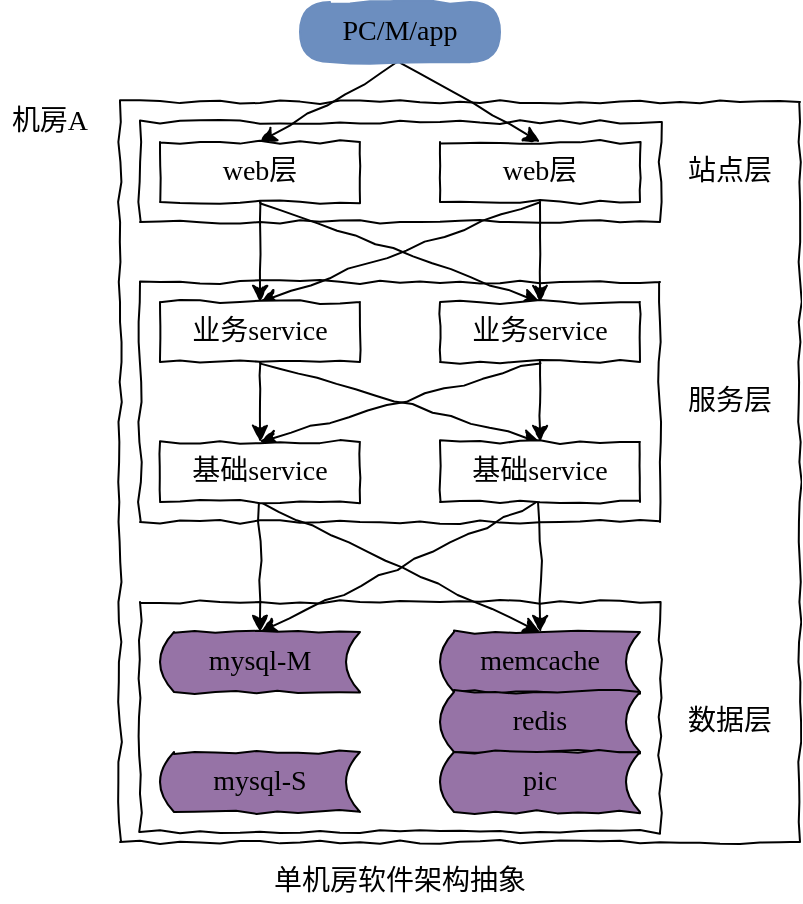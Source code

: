 <mxfile version="12.9.9" type="device" pages="3"><diagram id="WNmnWmQwg_gRi5KILVzm" name="单机房架构特点：全连接"><mxGraphModel dx="1072" dy="792" grid="1" gridSize="10" guides="1" tooltips="1" connect="1" arrows="1" fold="1" page="1" pageScale="1" pageWidth="827" pageHeight="1169" math="0" shadow="0"><root><mxCell id="0"/><mxCell id="1" parent="0"/><mxCell id="bJAWD2SxD6J7c6nrGYP--31" value="" style="rounded=0;whiteSpace=wrap;html=1;comic=1;fontFamily=Comic Sans MS;fontSize=14;" vertex="1" parent="1"><mxGeometry x="210" y="260" width="340" height="370" as="geometry"/></mxCell><mxCell id="bJAWD2SxD6J7c6nrGYP--16" value="" style="rounded=0;whiteSpace=wrap;html=1;comic=1;fontFamily=Comic Sans MS;fontSize=14;" vertex="1" parent="1"><mxGeometry x="220" y="270" width="260" height="50" as="geometry"/></mxCell><mxCell id="bJAWD2SxD6J7c6nrGYP--15" value="" style="rounded=0;whiteSpace=wrap;html=1;comic=1;fontFamily=Comic Sans MS;fontSize=14;" vertex="1" parent="1"><mxGeometry x="220" y="350" width="260" height="120" as="geometry"/></mxCell><mxCell id="bJAWD2SxD6J7c6nrGYP--14" value="" style="rounded=0;whiteSpace=wrap;html=1;comic=1;fontFamily=Comic Sans MS;fontSize=14;" vertex="1" parent="1"><mxGeometry x="220" y="510" width="260" height="115" as="geometry"/></mxCell><mxCell id="bJAWD2SxD6J7c6nrGYP--17" style="rounded=0;orthogonalLoop=1;jettySize=auto;html=1;exitX=0.5;exitY=1;exitDx=0;exitDy=0;entryX=0.5;entryY=0;entryDx=0;entryDy=0;fontFamily=Comic Sans MS;fontSize=14;comic=1;" edge="1" parent="1" source="bJAWD2SxD6J7c6nrGYP--1" target="bJAWD2SxD6J7c6nrGYP--2"><mxGeometry relative="1" as="geometry"/></mxCell><mxCell id="bJAWD2SxD6J7c6nrGYP--18" style="edgeStyle=none;rounded=0;comic=1;orthogonalLoop=1;jettySize=auto;html=1;exitX=0.5;exitY=1;exitDx=0;exitDy=0;entryX=0.5;entryY=0;entryDx=0;entryDy=0;fontFamily=Comic Sans MS;fontSize=14;" edge="1" parent="1" source="bJAWD2SxD6J7c6nrGYP--1" target="bJAWD2SxD6J7c6nrGYP--3"><mxGeometry relative="1" as="geometry"/></mxCell><mxCell id="bJAWD2SxD6J7c6nrGYP--1" value="PC/M/app" style="rounded=1;whiteSpace=wrap;html=1;arcSize=50;fontSize=14;fontFamily=Comic Sans MS;comic=1;fillColor=#6C8EBF;strokeColor=#6c8ebf;" vertex="1" parent="1"><mxGeometry x="300" y="210" width="100" height="30" as="geometry"/></mxCell><mxCell id="bJAWD2SxD6J7c6nrGYP--19" style="edgeStyle=none;rounded=0;comic=1;orthogonalLoop=1;jettySize=auto;html=1;exitX=0.5;exitY=1;exitDx=0;exitDy=0;entryX=0.5;entryY=0;entryDx=0;entryDy=0;fontFamily=Comic Sans MS;fontSize=14;" edge="1" parent="1" source="bJAWD2SxD6J7c6nrGYP--2" target="bJAWD2SxD6J7c6nrGYP--4"><mxGeometry relative="1" as="geometry"/></mxCell><mxCell id="bJAWD2SxD6J7c6nrGYP--22" style="edgeStyle=none;rounded=0;comic=1;orthogonalLoop=1;jettySize=auto;html=1;exitX=0.5;exitY=1;exitDx=0;exitDy=0;entryX=0.5;entryY=0;entryDx=0;entryDy=0;fontFamily=Comic Sans MS;fontSize=14;" edge="1" parent="1" source="bJAWD2SxD6J7c6nrGYP--2" target="bJAWD2SxD6J7c6nrGYP--5"><mxGeometry relative="1" as="geometry"/></mxCell><mxCell id="bJAWD2SxD6J7c6nrGYP--2" value="web层" style="rounded=0;whiteSpace=wrap;html=1;comic=1;fontFamily=Comic Sans MS;fontSize=14;" vertex="1" parent="1"><mxGeometry x="230" y="280" width="100" height="30" as="geometry"/></mxCell><mxCell id="bJAWD2SxD6J7c6nrGYP--20" style="edgeStyle=none;rounded=0;comic=1;orthogonalLoop=1;jettySize=auto;html=1;exitX=0.5;exitY=1;exitDx=0;exitDy=0;entryX=0.5;entryY=0;entryDx=0;entryDy=0;fontFamily=Comic Sans MS;fontSize=14;" edge="1" parent="1" source="bJAWD2SxD6J7c6nrGYP--3" target="bJAWD2SxD6J7c6nrGYP--5"><mxGeometry relative="1" as="geometry"/></mxCell><mxCell id="bJAWD2SxD6J7c6nrGYP--21" style="edgeStyle=none;rounded=0;comic=1;orthogonalLoop=1;jettySize=auto;html=1;exitX=0.5;exitY=1;exitDx=0;exitDy=0;entryX=0.5;entryY=0;entryDx=0;entryDy=0;fontFamily=Comic Sans MS;fontSize=14;" edge="1" parent="1" source="bJAWD2SxD6J7c6nrGYP--3" target="bJAWD2SxD6J7c6nrGYP--4"><mxGeometry relative="1" as="geometry"/></mxCell><mxCell id="bJAWD2SxD6J7c6nrGYP--3" value="web层" style="rounded=0;whiteSpace=wrap;html=1;comic=1;fontFamily=Comic Sans MS;fontSize=14;" vertex="1" parent="1"><mxGeometry x="370" y="280" width="100" height="30" as="geometry"/></mxCell><mxCell id="bJAWD2SxD6J7c6nrGYP--23" style="edgeStyle=none;rounded=0;comic=1;orthogonalLoop=1;jettySize=auto;html=1;exitX=0.5;exitY=1;exitDx=0;exitDy=0;entryX=0.5;entryY=0;entryDx=0;entryDy=0;fontFamily=Comic Sans MS;fontSize=14;" edge="1" parent="1" source="bJAWD2SxD6J7c6nrGYP--4" target="bJAWD2SxD6J7c6nrGYP--7"><mxGeometry relative="1" as="geometry"/></mxCell><mxCell id="bJAWD2SxD6J7c6nrGYP--26" style="edgeStyle=none;rounded=0;comic=1;orthogonalLoop=1;jettySize=auto;html=1;exitX=0.5;exitY=1;exitDx=0;exitDy=0;entryX=0.5;entryY=0;entryDx=0;entryDy=0;fontFamily=Comic Sans MS;fontSize=14;" edge="1" parent="1" source="bJAWD2SxD6J7c6nrGYP--4" target="bJAWD2SxD6J7c6nrGYP--8"><mxGeometry relative="1" as="geometry"/></mxCell><mxCell id="bJAWD2SxD6J7c6nrGYP--4" value="业务service" style="rounded=0;whiteSpace=wrap;html=1;comic=1;fontFamily=Comic Sans MS;fontSize=14;" vertex="1" parent="1"><mxGeometry x="230" y="360" width="100" height="30" as="geometry"/></mxCell><mxCell id="bJAWD2SxD6J7c6nrGYP--24" style="edgeStyle=none;rounded=0;comic=1;orthogonalLoop=1;jettySize=auto;html=1;exitX=0.5;exitY=1;exitDx=0;exitDy=0;entryX=0.5;entryY=0;entryDx=0;entryDy=0;fontFamily=Comic Sans MS;fontSize=14;" edge="1" parent="1" source="bJAWD2SxD6J7c6nrGYP--5" target="bJAWD2SxD6J7c6nrGYP--8"><mxGeometry relative="1" as="geometry"/></mxCell><mxCell id="bJAWD2SxD6J7c6nrGYP--25" style="edgeStyle=none;rounded=0;comic=1;orthogonalLoop=1;jettySize=auto;html=1;exitX=0.5;exitY=1;exitDx=0;exitDy=0;entryX=0.5;entryY=0;entryDx=0;entryDy=0;fontFamily=Comic Sans MS;fontSize=14;" edge="1" parent="1" source="bJAWD2SxD6J7c6nrGYP--5" target="bJAWD2SxD6J7c6nrGYP--7"><mxGeometry relative="1" as="geometry"/></mxCell><mxCell id="bJAWD2SxD6J7c6nrGYP--5" value="业务service" style="rounded=0;whiteSpace=wrap;html=1;comic=1;fontFamily=Comic Sans MS;fontSize=14;" vertex="1" parent="1"><mxGeometry x="370" y="360" width="100" height="30" as="geometry"/></mxCell><mxCell id="bJAWD2SxD6J7c6nrGYP--27" style="edgeStyle=none;rounded=0;comic=1;orthogonalLoop=1;jettySize=auto;html=1;exitX=0.5;exitY=1;exitDx=0;exitDy=0;entryX=0.5;entryY=0;entryDx=0;entryDy=0;fontFamily=Comic Sans MS;fontSize=14;" edge="1" parent="1" source="bJAWD2SxD6J7c6nrGYP--7" target="bJAWD2SxD6J7c6nrGYP--9"><mxGeometry relative="1" as="geometry"/></mxCell><mxCell id="bJAWD2SxD6J7c6nrGYP--29" style="edgeStyle=none;rounded=0;comic=1;orthogonalLoop=1;jettySize=auto;html=1;exitX=0.5;exitY=1;exitDx=0;exitDy=0;entryX=0.5;entryY=0;entryDx=0;entryDy=0;fontFamily=Comic Sans MS;fontSize=14;" edge="1" parent="1" source="bJAWD2SxD6J7c6nrGYP--7" target="bJAWD2SxD6J7c6nrGYP--11"><mxGeometry relative="1" as="geometry"/></mxCell><mxCell id="bJAWD2SxD6J7c6nrGYP--7" value="基础service" style="rounded=0;whiteSpace=wrap;html=1;comic=1;fontFamily=Comic Sans MS;fontSize=14;" vertex="1" parent="1"><mxGeometry x="230" y="430" width="100" height="30" as="geometry"/></mxCell><mxCell id="bJAWD2SxD6J7c6nrGYP--28" style="edgeStyle=none;rounded=0;comic=1;orthogonalLoop=1;jettySize=auto;html=1;exitX=0.5;exitY=1;exitDx=0;exitDy=0;entryX=0.5;entryY=0;entryDx=0;entryDy=0;fontFamily=Comic Sans MS;fontSize=14;" edge="1" parent="1" source="bJAWD2SxD6J7c6nrGYP--8" target="bJAWD2SxD6J7c6nrGYP--11"><mxGeometry relative="1" as="geometry"/></mxCell><mxCell id="bJAWD2SxD6J7c6nrGYP--30" style="edgeStyle=none;rounded=0;comic=1;orthogonalLoop=1;jettySize=auto;html=1;exitX=0.5;exitY=1;exitDx=0;exitDy=0;entryX=0.5;entryY=0;entryDx=0;entryDy=0;fontFamily=Comic Sans MS;fontSize=14;" edge="1" parent="1" source="bJAWD2SxD6J7c6nrGYP--8" target="bJAWD2SxD6J7c6nrGYP--9"><mxGeometry relative="1" as="geometry"/></mxCell><mxCell id="bJAWD2SxD6J7c6nrGYP--8" value="基础service" style="rounded=0;whiteSpace=wrap;html=1;comic=1;fontFamily=Comic Sans MS;fontSize=14;" vertex="1" parent="1"><mxGeometry x="370" y="430" width="100" height="30" as="geometry"/></mxCell><mxCell id="bJAWD2SxD6J7c6nrGYP--9" value="mysql-M" style="shape=dataStorage;whiteSpace=wrap;html=1;comic=1;fontFamily=Comic Sans MS;fontSize=14;size=0.07;fillColor=#9673A6;strokeColor=#000000;" vertex="1" parent="1"><mxGeometry x="230" y="525" width="100" height="30" as="geometry"/></mxCell><mxCell id="bJAWD2SxD6J7c6nrGYP--10" value="mysql-S" style="shape=dataStorage;whiteSpace=wrap;html=1;comic=1;fontFamily=Comic Sans MS;fontSize=14;size=0.07;fillColor=#9673A6;strokeColor=#000000;" vertex="1" parent="1"><mxGeometry x="230" y="585" width="100" height="30" as="geometry"/></mxCell><mxCell id="bJAWD2SxD6J7c6nrGYP--11" value="memcache" style="shape=dataStorage;whiteSpace=wrap;html=1;comic=1;fontFamily=Comic Sans MS;fontSize=14;size=0.07;fillColor=#9673A6;strokeColor=#000000;" vertex="1" parent="1"><mxGeometry x="370" y="525" width="100" height="30" as="geometry"/></mxCell><mxCell id="bJAWD2SxD6J7c6nrGYP--12" value="redis" style="shape=dataStorage;whiteSpace=wrap;html=1;comic=1;fontFamily=Comic Sans MS;fontSize=14;size=0.07;fillColor=#9673A6;strokeColor=#000000;" vertex="1" parent="1"><mxGeometry x="370" y="555" width="100" height="30" as="geometry"/></mxCell><mxCell id="bJAWD2SxD6J7c6nrGYP--13" value="pic" style="shape=dataStorage;whiteSpace=wrap;html=1;comic=1;fontFamily=Comic Sans MS;fontSize=14;size=0.07;fillColor=#9673A6;strokeColor=#000000;" vertex="1" parent="1"><mxGeometry x="370" y="585" width="100" height="30" as="geometry"/></mxCell><mxCell id="bJAWD2SxD6J7c6nrGYP--32" value="站点层" style="text;html=1;strokeColor=none;fillColor=none;align=center;verticalAlign=middle;whiteSpace=wrap;rounded=0;comic=1;fontFamily=Comic Sans MS;fontSize=14;" vertex="1" parent="1"><mxGeometry x="490" y="285" width="50" height="20" as="geometry"/></mxCell><mxCell id="bJAWD2SxD6J7c6nrGYP--33" value="服务层" style="text;html=1;strokeColor=none;fillColor=none;align=center;verticalAlign=middle;whiteSpace=wrap;rounded=0;comic=1;fontFamily=Comic Sans MS;fontSize=14;" vertex="1" parent="1"><mxGeometry x="490" y="400" width="50" height="20" as="geometry"/></mxCell><mxCell id="bJAWD2SxD6J7c6nrGYP--34" value="数据层" style="text;html=1;strokeColor=none;fillColor=none;align=center;verticalAlign=middle;whiteSpace=wrap;rounded=0;comic=1;fontFamily=Comic Sans MS;fontSize=14;" vertex="1" parent="1"><mxGeometry x="490" y="560" width="50" height="20" as="geometry"/></mxCell><mxCell id="bJAWD2SxD6J7c6nrGYP--35" value="单机房软件架构抽象" style="text;html=1;strokeColor=none;fillColor=none;align=center;verticalAlign=middle;whiteSpace=wrap;rounded=0;comic=1;fontFamily=Comic Sans MS;fontSize=14;" vertex="1" parent="1"><mxGeometry x="285" y="640" width="130" height="20" as="geometry"/></mxCell><mxCell id="bJAWD2SxD6J7c6nrGYP--36" value="机房A" style="text;html=1;strokeColor=none;fillColor=none;align=center;verticalAlign=middle;whiteSpace=wrap;rounded=0;comic=1;fontFamily=Comic Sans MS;fontSize=14;" vertex="1" parent="1"><mxGeometry x="150" y="260" width="50" height="20" as="geometry"/></mxCell></root></mxGraphModel></diagram><diagram id="cLDBKT7EMJqUC4UkBJwW" name="多机房多活架构特点：同连接"><mxGraphModel dx="1072" dy="792" grid="1" gridSize="10" guides="1" tooltips="1" connect="1" arrows="1" fold="1" page="1" pageScale="1" pageWidth="827" pageHeight="1169" math="0" shadow="0"><root><mxCell id="_r-rBc-IKsPYZLdV-ZYc-0"/><mxCell id="_r-rBc-IKsPYZLdV-ZYc-1" parent="_r-rBc-IKsPYZLdV-ZYc-0"/><mxCell id="IiMhjdhXLBh3dKPPONr9-0" value="" style="rounded=0;whiteSpace=wrap;html=1;comic=1;fontFamily=Comic Sans MS;fontSize=14;" vertex="1" parent="_r-rBc-IKsPYZLdV-ZYc-1"><mxGeometry x="50" y="240" width="340" height="350" as="geometry"/></mxCell><mxCell id="IiMhjdhXLBh3dKPPONr9-1" value="" style="rounded=0;whiteSpace=wrap;html=1;comic=1;fontFamily=Comic Sans MS;fontSize=14;" vertex="1" parent="_r-rBc-IKsPYZLdV-ZYc-1"><mxGeometry x="60" y="250" width="260" height="50" as="geometry"/></mxCell><mxCell id="IiMhjdhXLBh3dKPPONr9-2" value="" style="rounded=0;whiteSpace=wrap;html=1;comic=1;fontFamily=Comic Sans MS;fontSize=14;" vertex="1" parent="_r-rBc-IKsPYZLdV-ZYc-1"><mxGeometry x="60" y="330" width="260" height="120" as="geometry"/></mxCell><mxCell id="IiMhjdhXLBh3dKPPONr9-3" value="" style="rounded=0;whiteSpace=wrap;html=1;comic=1;fontFamily=Comic Sans MS;fontSize=14;" vertex="1" parent="_r-rBc-IKsPYZLdV-ZYc-1"><mxGeometry x="60" y="490" width="260" height="90" as="geometry"/></mxCell><mxCell id="IiMhjdhXLBh3dKPPONr9-4" style="rounded=0;orthogonalLoop=1;jettySize=auto;html=1;exitX=0.5;exitY=1;exitDx=0;exitDy=0;fontFamily=Comic Sans MS;fontSize=14;comic=1;entryX=0.5;entryY=0;entryDx=0;entryDy=0;" edge="1" parent="_r-rBc-IKsPYZLdV-ZYc-1" target="IiMhjdhXLBh3dKPPONr9-1"><mxGeometry relative="1" as="geometry"><mxPoint x="437" y="210" as="sourcePoint"/><mxPoint x="220" y="140" as="targetPoint"/></mxGeometry></mxCell><mxCell id="IiMhjdhXLBh3dKPPONr9-6" value="PC/M/app" style="rounded=1;whiteSpace=wrap;html=1;arcSize=50;fontSize=14;fontFamily=Comic Sans MS;comic=1;fillColor=#6C8EBF;strokeColor=#6c8ebf;" vertex="1" parent="_r-rBc-IKsPYZLdV-ZYc-1"><mxGeometry x="390" y="180" width="100" height="30" as="geometry"/></mxCell><mxCell id="IiMhjdhXLBh3dKPPONr9-7" style="edgeStyle=none;rounded=0;comic=1;orthogonalLoop=1;jettySize=auto;html=1;exitX=0.5;exitY=1;exitDx=0;exitDy=0;entryX=0.5;entryY=0;entryDx=0;entryDy=0;fontFamily=Comic Sans MS;fontSize=14;" edge="1" parent="_r-rBc-IKsPYZLdV-ZYc-1" source="IiMhjdhXLBh3dKPPONr9-9" target="IiMhjdhXLBh3dKPPONr9-15"><mxGeometry relative="1" as="geometry"/></mxCell><mxCell id="IiMhjdhXLBh3dKPPONr9-8" style="edgeStyle=none;rounded=0;comic=1;orthogonalLoop=1;jettySize=auto;html=1;exitX=0.5;exitY=1;exitDx=0;exitDy=0;entryX=0.5;entryY=0;entryDx=0;entryDy=0;fontFamily=Comic Sans MS;fontSize=14;" edge="1" parent="_r-rBc-IKsPYZLdV-ZYc-1" source="IiMhjdhXLBh3dKPPONr9-9" target="IiMhjdhXLBh3dKPPONr9-18"><mxGeometry relative="1" as="geometry"/></mxCell><mxCell id="IiMhjdhXLBh3dKPPONr9-9" value="web层" style="rounded=0;whiteSpace=wrap;html=1;comic=1;fontFamily=Comic Sans MS;fontSize=14;" vertex="1" parent="_r-rBc-IKsPYZLdV-ZYc-1"><mxGeometry x="70" y="260" width="100" height="30" as="geometry"/></mxCell><mxCell id="IiMhjdhXLBh3dKPPONr9-10" style="edgeStyle=none;rounded=0;comic=1;orthogonalLoop=1;jettySize=auto;html=1;exitX=0.5;exitY=1;exitDx=0;exitDy=0;entryX=0.5;entryY=0;entryDx=0;entryDy=0;fontFamily=Comic Sans MS;fontSize=14;" edge="1" parent="_r-rBc-IKsPYZLdV-ZYc-1" source="IiMhjdhXLBh3dKPPONr9-12" target="IiMhjdhXLBh3dKPPONr9-18"><mxGeometry relative="1" as="geometry"/></mxCell><mxCell id="IiMhjdhXLBh3dKPPONr9-11" style="edgeStyle=none;rounded=0;comic=1;orthogonalLoop=1;jettySize=auto;html=1;exitX=0.5;exitY=1;exitDx=0;exitDy=0;entryX=0.5;entryY=0;entryDx=0;entryDy=0;fontFamily=Comic Sans MS;fontSize=14;" edge="1" parent="_r-rBc-IKsPYZLdV-ZYc-1" source="IiMhjdhXLBh3dKPPONr9-12" target="IiMhjdhXLBh3dKPPONr9-15"><mxGeometry relative="1" as="geometry"/></mxCell><mxCell id="IiMhjdhXLBh3dKPPONr9-12" value="web层" style="rounded=0;whiteSpace=wrap;html=1;comic=1;fontFamily=Comic Sans MS;fontSize=14;" vertex="1" parent="_r-rBc-IKsPYZLdV-ZYc-1"><mxGeometry x="210" y="260" width="100" height="30" as="geometry"/></mxCell><mxCell id="IiMhjdhXLBh3dKPPONr9-13" style="edgeStyle=none;rounded=0;comic=1;orthogonalLoop=1;jettySize=auto;html=1;exitX=0.5;exitY=1;exitDx=0;exitDy=0;entryX=0.5;entryY=0;entryDx=0;entryDy=0;fontFamily=Comic Sans MS;fontSize=14;" edge="1" parent="_r-rBc-IKsPYZLdV-ZYc-1" source="IiMhjdhXLBh3dKPPONr9-15" target="IiMhjdhXLBh3dKPPONr9-21"><mxGeometry relative="1" as="geometry"/></mxCell><mxCell id="IiMhjdhXLBh3dKPPONr9-14" style="edgeStyle=none;rounded=0;comic=1;orthogonalLoop=1;jettySize=auto;html=1;exitX=0.5;exitY=1;exitDx=0;exitDy=0;entryX=0.5;entryY=0;entryDx=0;entryDy=0;fontFamily=Comic Sans MS;fontSize=14;" edge="1" parent="_r-rBc-IKsPYZLdV-ZYc-1" source="IiMhjdhXLBh3dKPPONr9-15" target="IiMhjdhXLBh3dKPPONr9-24"><mxGeometry relative="1" as="geometry"/></mxCell><mxCell id="IiMhjdhXLBh3dKPPONr9-15" value="业务service" style="rounded=0;whiteSpace=wrap;html=1;comic=1;fontFamily=Comic Sans MS;fontSize=14;" vertex="1" parent="_r-rBc-IKsPYZLdV-ZYc-1"><mxGeometry x="70" y="340" width="100" height="30" as="geometry"/></mxCell><mxCell id="IiMhjdhXLBh3dKPPONr9-16" style="edgeStyle=none;rounded=0;comic=1;orthogonalLoop=1;jettySize=auto;html=1;exitX=0.5;exitY=1;exitDx=0;exitDy=0;entryX=0.5;entryY=0;entryDx=0;entryDy=0;fontFamily=Comic Sans MS;fontSize=14;" edge="1" parent="_r-rBc-IKsPYZLdV-ZYc-1" source="IiMhjdhXLBh3dKPPONr9-18" target="IiMhjdhXLBh3dKPPONr9-24"><mxGeometry relative="1" as="geometry"/></mxCell><mxCell id="IiMhjdhXLBh3dKPPONr9-17" style="edgeStyle=none;rounded=0;comic=1;orthogonalLoop=1;jettySize=auto;html=1;exitX=0.5;exitY=1;exitDx=0;exitDy=0;entryX=0.5;entryY=0;entryDx=0;entryDy=0;fontFamily=Comic Sans MS;fontSize=14;" edge="1" parent="_r-rBc-IKsPYZLdV-ZYc-1" source="IiMhjdhXLBh3dKPPONr9-18" target="IiMhjdhXLBh3dKPPONr9-21"><mxGeometry relative="1" as="geometry"/></mxCell><mxCell id="IiMhjdhXLBh3dKPPONr9-18" value="业务service" style="rounded=0;whiteSpace=wrap;html=1;comic=1;fontFamily=Comic Sans MS;fontSize=14;" vertex="1" parent="_r-rBc-IKsPYZLdV-ZYc-1"><mxGeometry x="210" y="340" width="100" height="30" as="geometry"/></mxCell><mxCell id="IiMhjdhXLBh3dKPPONr9-19" style="edgeStyle=orthogonalEdgeStyle;rounded=0;comic=1;orthogonalLoop=1;jettySize=auto;html=1;exitX=0.5;exitY=1;exitDx=0;exitDy=0;entryX=0;entryY=0.5;entryDx=0;entryDy=0;fontFamily=Comic Sans MS;fontSize=14;" edge="1" parent="_r-rBc-IKsPYZLdV-ZYc-1" source="IiMhjdhXLBh3dKPPONr9-21" target="IiMhjdhXLBh3dKPPONr9-26"><mxGeometry relative="1" as="geometry"/></mxCell><mxCell id="IiMhjdhXLBh3dKPPONr9-20" style="edgeStyle=none;rounded=0;comic=1;orthogonalLoop=1;jettySize=auto;html=1;exitX=0.5;exitY=1;exitDx=0;exitDy=0;entryX=0.5;entryY=0;entryDx=0;entryDy=0;fontFamily=Comic Sans MS;fontSize=14;" edge="1" parent="_r-rBc-IKsPYZLdV-ZYc-1" source="IiMhjdhXLBh3dKPPONr9-21" target="IiMhjdhXLBh3dKPPONr9-25"><mxGeometry relative="1" as="geometry"><mxPoint x="260" y="505" as="targetPoint"/></mxGeometry></mxCell><mxCell id="IiMhjdhXLBh3dKPPONr9-21" value="基础service" style="rounded=0;whiteSpace=wrap;html=1;comic=1;fontFamily=Comic Sans MS;fontSize=14;" vertex="1" parent="_r-rBc-IKsPYZLdV-ZYc-1"><mxGeometry x="70" y="410" width="100" height="30" as="geometry"/></mxCell><mxCell id="IiMhjdhXLBh3dKPPONr9-22" style="edgeStyle=orthogonalEdgeStyle;rounded=0;comic=1;orthogonalLoop=1;jettySize=auto;html=1;exitX=0.5;exitY=1;exitDx=0;exitDy=0;entryX=1;entryY=0.5;entryDx=0;entryDy=0;fontFamily=Comic Sans MS;fontSize=14;" edge="1" parent="_r-rBc-IKsPYZLdV-ZYc-1" source="IiMhjdhXLBh3dKPPONr9-24" target="IiMhjdhXLBh3dKPPONr9-26"><mxGeometry relative="1" as="geometry"><mxPoint x="260" y="505" as="targetPoint"/></mxGeometry></mxCell><mxCell id="IiMhjdhXLBh3dKPPONr9-23" style="edgeStyle=none;rounded=0;comic=1;orthogonalLoop=1;jettySize=auto;html=1;exitX=0.5;exitY=1;exitDx=0;exitDy=0;entryX=0.5;entryY=0;entryDx=0;entryDy=0;fontFamily=Comic Sans MS;fontSize=14;" edge="1" parent="_r-rBc-IKsPYZLdV-ZYc-1" source="IiMhjdhXLBh3dKPPONr9-24" target="IiMhjdhXLBh3dKPPONr9-25"><mxGeometry relative="1" as="geometry"/></mxCell><mxCell id="IiMhjdhXLBh3dKPPONr9-24" value="基础service" style="rounded=0;whiteSpace=wrap;html=1;comic=1;fontFamily=Comic Sans MS;fontSize=14;" vertex="1" parent="_r-rBc-IKsPYZLdV-ZYc-1"><mxGeometry x="210" y="410" width="100" height="30" as="geometry"/></mxCell><mxCell id="IiMhjdhXLBh3dKPPONr9-25" value="mysql-M" style="shape=dataStorage;whiteSpace=wrap;html=1;comic=1;fontFamily=Comic Sans MS;fontSize=14;size=0.07;fillColor=#9673A6;strokeColor=#000000;" vertex="1" parent="_r-rBc-IKsPYZLdV-ZYc-1"><mxGeometry x="140" y="505" width="100" height="30" as="geometry"/></mxCell><mxCell id="IiMhjdhXLBh3dKPPONr9-26" value="mysql-S" style="shape=dataStorage;whiteSpace=wrap;html=1;comic=1;fontFamily=Comic Sans MS;fontSize=14;size=0.07;fillColor=#9673A6;strokeColor=#000000;" vertex="1" parent="_r-rBc-IKsPYZLdV-ZYc-1"><mxGeometry x="140" y="535" width="100" height="30" as="geometry"/></mxCell><mxCell id="IiMhjdhXLBh3dKPPONr9-30" value="站点层" style="text;html=1;strokeColor=none;fillColor=none;align=center;verticalAlign=middle;whiteSpace=wrap;rounded=0;comic=1;fontFamily=Comic Sans MS;fontSize=14;" vertex="1" parent="_r-rBc-IKsPYZLdV-ZYc-1"><mxGeometry x="330" y="265" width="50" height="20" as="geometry"/></mxCell><mxCell id="IiMhjdhXLBh3dKPPONr9-31" value="服务层" style="text;html=1;strokeColor=none;fillColor=none;align=center;verticalAlign=middle;whiteSpace=wrap;rounded=0;comic=1;fontFamily=Comic Sans MS;fontSize=14;" vertex="1" parent="_r-rBc-IKsPYZLdV-ZYc-1"><mxGeometry x="330" y="380" width="50" height="20" as="geometry"/></mxCell><mxCell id="IiMhjdhXLBh3dKPPONr9-32" value="数据层" style="text;html=1;strokeColor=none;fillColor=none;align=center;verticalAlign=middle;whiteSpace=wrap;rounded=0;comic=1;fontFamily=Comic Sans MS;fontSize=14;" vertex="1" parent="_r-rBc-IKsPYZLdV-ZYc-1"><mxGeometry x="330" y="560" width="50" height="20" as="geometry"/></mxCell><mxCell id="IiMhjdhXLBh3dKPPONr9-33" value="多机房多活，同机房连接，架构示意" style="text;html=1;strokeColor=none;fillColor=none;align=center;verticalAlign=middle;whiteSpace=wrap;rounded=0;comic=1;fontFamily=Comic Sans MS;fontSize=14;" vertex="1" parent="_r-rBc-IKsPYZLdV-ZYc-1"><mxGeometry x="312" y="600" width="235" height="20" as="geometry"/></mxCell><mxCell id="IiMhjdhXLBh3dKPPONr9-34" value="机房A" style="text;html=1;strokeColor=none;fillColor=none;align=center;verticalAlign=middle;whiteSpace=wrap;rounded=0;comic=1;fontFamily=Comic Sans MS;fontSize=14;" vertex="1" parent="_r-rBc-IKsPYZLdV-ZYc-1"><mxGeometry y="240" width="50" height="20" as="geometry"/></mxCell><mxCell id="IiMhjdhXLBh3dKPPONr9-35" value="" style="rounded=0;whiteSpace=wrap;html=1;comic=1;fontFamily=Comic Sans MS;fontSize=14;" vertex="1" parent="_r-rBc-IKsPYZLdV-ZYc-1"><mxGeometry x="487" y="240" width="340" height="350" as="geometry"/></mxCell><mxCell id="IiMhjdhXLBh3dKPPONr9-36" value="" style="rounded=0;whiteSpace=wrap;html=1;comic=1;fontFamily=Comic Sans MS;fontSize=14;" vertex="1" parent="_r-rBc-IKsPYZLdV-ZYc-1"><mxGeometry x="497" y="250" width="260" height="50" as="geometry"/></mxCell><mxCell id="IiMhjdhXLBh3dKPPONr9-37" value="" style="rounded=0;whiteSpace=wrap;html=1;comic=1;fontFamily=Comic Sans MS;fontSize=14;" vertex="1" parent="_r-rBc-IKsPYZLdV-ZYc-1"><mxGeometry x="497" y="330" width="260" height="120" as="geometry"/></mxCell><mxCell id="IiMhjdhXLBh3dKPPONr9-38" value="" style="rounded=0;whiteSpace=wrap;html=1;comic=1;fontFamily=Comic Sans MS;fontSize=14;" vertex="1" parent="_r-rBc-IKsPYZLdV-ZYc-1"><mxGeometry x="497" y="490" width="260" height="90" as="geometry"/></mxCell><mxCell id="IiMhjdhXLBh3dKPPONr9-42" style="edgeStyle=none;rounded=0;comic=1;orthogonalLoop=1;jettySize=auto;html=1;exitX=0.5;exitY=1;exitDx=0;exitDy=0;entryX=0.5;entryY=0;entryDx=0;entryDy=0;fontFamily=Comic Sans MS;fontSize=14;" edge="1" parent="_r-rBc-IKsPYZLdV-ZYc-1" source="IiMhjdhXLBh3dKPPONr9-44" target="IiMhjdhXLBh3dKPPONr9-50"><mxGeometry relative="1" as="geometry"/></mxCell><mxCell id="IiMhjdhXLBh3dKPPONr9-43" style="edgeStyle=none;rounded=0;comic=1;orthogonalLoop=1;jettySize=auto;html=1;exitX=0.5;exitY=1;exitDx=0;exitDy=0;entryX=0.5;entryY=0;entryDx=0;entryDy=0;fontFamily=Comic Sans MS;fontSize=14;" edge="1" parent="_r-rBc-IKsPYZLdV-ZYc-1" source="IiMhjdhXLBh3dKPPONr9-44" target="IiMhjdhXLBh3dKPPONr9-53"><mxGeometry relative="1" as="geometry"/></mxCell><mxCell id="IiMhjdhXLBh3dKPPONr9-44" value="web层" style="rounded=0;whiteSpace=wrap;html=1;comic=1;fontFamily=Comic Sans MS;fontSize=14;" vertex="1" parent="_r-rBc-IKsPYZLdV-ZYc-1"><mxGeometry x="507" y="260" width="100" height="30" as="geometry"/></mxCell><mxCell id="IiMhjdhXLBh3dKPPONr9-45" style="edgeStyle=none;rounded=0;comic=1;orthogonalLoop=1;jettySize=auto;html=1;exitX=0.5;exitY=1;exitDx=0;exitDy=0;entryX=0.5;entryY=0;entryDx=0;entryDy=0;fontFamily=Comic Sans MS;fontSize=14;" edge="1" parent="_r-rBc-IKsPYZLdV-ZYc-1" source="IiMhjdhXLBh3dKPPONr9-47" target="IiMhjdhXLBh3dKPPONr9-53"><mxGeometry relative="1" as="geometry"/></mxCell><mxCell id="IiMhjdhXLBh3dKPPONr9-46" style="edgeStyle=none;rounded=0;comic=1;orthogonalLoop=1;jettySize=auto;html=1;exitX=0.5;exitY=1;exitDx=0;exitDy=0;entryX=0.5;entryY=0;entryDx=0;entryDy=0;fontFamily=Comic Sans MS;fontSize=14;" edge="1" parent="_r-rBc-IKsPYZLdV-ZYc-1" source="IiMhjdhXLBh3dKPPONr9-47" target="IiMhjdhXLBh3dKPPONr9-50"><mxGeometry relative="1" as="geometry"/></mxCell><mxCell id="IiMhjdhXLBh3dKPPONr9-47" value="web层" style="rounded=0;whiteSpace=wrap;html=1;comic=1;fontFamily=Comic Sans MS;fontSize=14;" vertex="1" parent="_r-rBc-IKsPYZLdV-ZYc-1"><mxGeometry x="647" y="260" width="100" height="30" as="geometry"/></mxCell><mxCell id="IiMhjdhXLBh3dKPPONr9-48" style="edgeStyle=none;rounded=0;comic=1;orthogonalLoop=1;jettySize=auto;html=1;exitX=0.5;exitY=1;exitDx=0;exitDy=0;entryX=0.5;entryY=0;entryDx=0;entryDy=0;fontFamily=Comic Sans MS;fontSize=14;" edge="1" parent="_r-rBc-IKsPYZLdV-ZYc-1" source="IiMhjdhXLBh3dKPPONr9-50" target="IiMhjdhXLBh3dKPPONr9-56"><mxGeometry relative="1" as="geometry"/></mxCell><mxCell id="IiMhjdhXLBh3dKPPONr9-49" style="edgeStyle=none;rounded=0;comic=1;orthogonalLoop=1;jettySize=auto;html=1;exitX=0.5;exitY=1;exitDx=0;exitDy=0;entryX=0.5;entryY=0;entryDx=0;entryDy=0;fontFamily=Comic Sans MS;fontSize=14;" edge="1" parent="_r-rBc-IKsPYZLdV-ZYc-1" source="IiMhjdhXLBh3dKPPONr9-50" target="IiMhjdhXLBh3dKPPONr9-59"><mxGeometry relative="1" as="geometry"/></mxCell><mxCell id="IiMhjdhXLBh3dKPPONr9-50" value="业务service" style="rounded=0;whiteSpace=wrap;html=1;comic=1;fontFamily=Comic Sans MS;fontSize=14;" vertex="1" parent="_r-rBc-IKsPYZLdV-ZYc-1"><mxGeometry x="507" y="340" width="100" height="30" as="geometry"/></mxCell><mxCell id="IiMhjdhXLBh3dKPPONr9-51" style="edgeStyle=none;rounded=0;comic=1;orthogonalLoop=1;jettySize=auto;html=1;exitX=0.5;exitY=1;exitDx=0;exitDy=0;entryX=0.5;entryY=0;entryDx=0;entryDy=0;fontFamily=Comic Sans MS;fontSize=14;" edge="1" parent="_r-rBc-IKsPYZLdV-ZYc-1" source="IiMhjdhXLBh3dKPPONr9-53" target="IiMhjdhXLBh3dKPPONr9-59"><mxGeometry relative="1" as="geometry"/></mxCell><mxCell id="IiMhjdhXLBh3dKPPONr9-52" style="edgeStyle=none;rounded=0;comic=1;orthogonalLoop=1;jettySize=auto;html=1;exitX=0.5;exitY=1;exitDx=0;exitDy=0;entryX=0.5;entryY=0;entryDx=0;entryDy=0;fontFamily=Comic Sans MS;fontSize=14;" edge="1" parent="_r-rBc-IKsPYZLdV-ZYc-1" source="IiMhjdhXLBh3dKPPONr9-53" target="IiMhjdhXLBh3dKPPONr9-56"><mxGeometry relative="1" as="geometry"/></mxCell><mxCell id="IiMhjdhXLBh3dKPPONr9-53" value="业务service" style="rounded=0;whiteSpace=wrap;html=1;comic=1;fontFamily=Comic Sans MS;fontSize=14;" vertex="1" parent="_r-rBc-IKsPYZLdV-ZYc-1"><mxGeometry x="647" y="340" width="100" height="30" as="geometry"/></mxCell><mxCell id="IiMhjdhXLBh3dKPPONr9-54" style="edgeStyle=none;rounded=0;comic=1;orthogonalLoop=1;jettySize=auto;html=1;exitX=0.5;exitY=1;exitDx=0;exitDy=0;entryX=0.5;entryY=0;entryDx=0;entryDy=0;fontFamily=Comic Sans MS;fontSize=14;" edge="1" parent="_r-rBc-IKsPYZLdV-ZYc-1" source="IiMhjdhXLBh3dKPPONr9-56" target="IiMhjdhXLBh3dKPPONr9-60"><mxGeometry relative="1" as="geometry"/></mxCell><mxCell id="IiMhjdhXLBh3dKPPONr9-55" style="edgeStyle=orthogonalEdgeStyle;rounded=0;comic=1;orthogonalLoop=1;jettySize=auto;html=1;exitX=0.5;exitY=1;exitDx=0;exitDy=0;entryX=0;entryY=0.5;entryDx=0;entryDy=0;fontFamily=Comic Sans MS;fontSize=14;" edge="1" parent="_r-rBc-IKsPYZLdV-ZYc-1" source="IiMhjdhXLBh3dKPPONr9-56" target="IiMhjdhXLBh3dKPPONr9-61"><mxGeometry relative="1" as="geometry"><mxPoint x="697" y="505" as="targetPoint"/></mxGeometry></mxCell><mxCell id="IiMhjdhXLBh3dKPPONr9-56" value="基础service" style="rounded=0;whiteSpace=wrap;html=1;comic=1;fontFamily=Comic Sans MS;fontSize=14;" vertex="1" parent="_r-rBc-IKsPYZLdV-ZYc-1"><mxGeometry x="507" y="410" width="100" height="30" as="geometry"/></mxCell><mxCell id="IiMhjdhXLBh3dKPPONr9-57" style="edgeStyle=orthogonalEdgeStyle;rounded=0;comic=1;orthogonalLoop=1;jettySize=auto;html=1;exitX=0.5;exitY=1;exitDx=0;exitDy=0;entryX=1;entryY=0.5;entryDx=0;entryDy=0;fontFamily=Comic Sans MS;fontSize=14;" edge="1" parent="_r-rBc-IKsPYZLdV-ZYc-1" source="IiMhjdhXLBh3dKPPONr9-59" target="IiMhjdhXLBh3dKPPONr9-61"><mxGeometry relative="1" as="geometry"><mxPoint x="697" y="505" as="targetPoint"/></mxGeometry></mxCell><mxCell id="IiMhjdhXLBh3dKPPONr9-58" style="edgeStyle=none;rounded=0;comic=1;orthogonalLoop=1;jettySize=auto;html=1;exitX=0.5;exitY=1;exitDx=0;exitDy=0;entryX=0.5;entryY=0;entryDx=0;entryDy=0;fontFamily=Comic Sans MS;fontSize=14;" edge="1" parent="_r-rBc-IKsPYZLdV-ZYc-1" source="IiMhjdhXLBh3dKPPONr9-59" target="IiMhjdhXLBh3dKPPONr9-60"><mxGeometry relative="1" as="geometry"/></mxCell><mxCell id="IiMhjdhXLBh3dKPPONr9-59" value="基础service" style="rounded=0;whiteSpace=wrap;html=1;comic=1;fontFamily=Comic Sans MS;fontSize=14;" vertex="1" parent="_r-rBc-IKsPYZLdV-ZYc-1"><mxGeometry x="647" y="410" width="100" height="30" as="geometry"/></mxCell><mxCell id="IiMhjdhXLBh3dKPPONr9-60" value="mysql-M" style="shape=dataStorage;whiteSpace=wrap;html=1;comic=1;fontFamily=Comic Sans MS;fontSize=14;size=0.07;fillColor=#9673A6;strokeColor=#000000;" vertex="1" parent="_r-rBc-IKsPYZLdV-ZYc-1"><mxGeometry x="577" y="505" width="100" height="30" as="geometry"/></mxCell><mxCell id="IiMhjdhXLBh3dKPPONr9-61" value="mysql-S" style="shape=dataStorage;whiteSpace=wrap;html=1;comic=1;fontFamily=Comic Sans MS;fontSize=14;size=0.07;fillColor=#9673A6;strokeColor=#000000;" vertex="1" parent="_r-rBc-IKsPYZLdV-ZYc-1"><mxGeometry x="577" y="535" width="100" height="30" as="geometry"/></mxCell><mxCell id="IiMhjdhXLBh3dKPPONr9-65" value="站点层" style="text;html=1;strokeColor=none;fillColor=none;align=center;verticalAlign=middle;whiteSpace=wrap;rounded=0;comic=1;fontFamily=Comic Sans MS;fontSize=14;" vertex="1" parent="_r-rBc-IKsPYZLdV-ZYc-1"><mxGeometry x="767" y="265" width="50" height="20" as="geometry"/></mxCell><mxCell id="IiMhjdhXLBh3dKPPONr9-66" value="服务层" style="text;html=1;strokeColor=none;fillColor=none;align=center;verticalAlign=middle;whiteSpace=wrap;rounded=0;comic=1;fontFamily=Comic Sans MS;fontSize=14;" vertex="1" parent="_r-rBc-IKsPYZLdV-ZYc-1"><mxGeometry x="767" y="380" width="50" height="20" as="geometry"/></mxCell><mxCell id="IiMhjdhXLBh3dKPPONr9-67" value="数据层" style="text;html=1;strokeColor=none;fillColor=none;align=center;verticalAlign=middle;whiteSpace=wrap;rounded=0;comic=1;fontFamily=Comic Sans MS;fontSize=14;" vertex="1" parent="_r-rBc-IKsPYZLdV-ZYc-1"><mxGeometry x="767" y="560" width="50" height="20" as="geometry"/></mxCell><mxCell id="IiMhjdhXLBh3dKPPONr9-69" value="机房B" style="text;html=1;strokeColor=none;fillColor=none;align=center;verticalAlign=middle;whiteSpace=wrap;rounded=0;comic=1;fontFamily=Comic Sans MS;fontSize=14;" vertex="1" parent="_r-rBc-IKsPYZLdV-ZYc-1"><mxGeometry x="440" y="240" width="47" height="20" as="geometry"/></mxCell><mxCell id="IiMhjdhXLBh3dKPPONr9-5" style="edgeStyle=none;rounded=0;comic=1;orthogonalLoop=1;jettySize=auto;html=1;exitX=0.5;exitY=1;exitDx=0;exitDy=0;fontFamily=Comic Sans MS;fontSize=14;entryX=0.5;entryY=0;entryDx=0;entryDy=0;" edge="1" parent="_r-rBc-IKsPYZLdV-ZYc-1" source="IiMhjdhXLBh3dKPPONr9-6" target="IiMhjdhXLBh3dKPPONr9-36"><mxGeometry relative="1" as="geometry"><mxPoint x="600" y="180" as="targetPoint"/></mxGeometry></mxCell><mxCell id="IiMhjdhXLBh3dKPPONr9-72" value="" style="endArrow=classic;startArrow=classic;html=1;fontFamily=Comic Sans MS;fontSize=14;entryX=0;entryY=0.5;entryDx=0;entryDy=0;exitX=1;exitY=0.5;exitDx=0;exitDy=0;" edge="1" parent="_r-rBc-IKsPYZLdV-ZYc-1" source="IiMhjdhXLBh3dKPPONr9-3" target="IiMhjdhXLBh3dKPPONr9-38"><mxGeometry width="50" height="50" relative="1" as="geometry"><mxPoint x="390" y="530" as="sourcePoint"/><mxPoint x="440" y="480" as="targetPoint"/></mxGeometry></mxCell><mxCell id="IiMhjdhXLBh3dKPPONr9-73" value="异步数据同步" style="text;html=1;strokeColor=none;fillColor=#ffffff;align=center;verticalAlign=middle;whiteSpace=wrap;rounded=0;comic=1;fontFamily=Comic Sans MS;fontSize=14;fontColor=#FF0000;" vertex="1" parent="_r-rBc-IKsPYZLdV-ZYc-1"><mxGeometry x="369" y="525" width="90" height="20" as="geometry"/></mxCell><mxCell id="IiMhjdhXLBh3dKPPONr9-74" value="W" style="text;html=1;strokeColor=none;fillColor=#ffffff;align=center;verticalAlign=middle;whiteSpace=wrap;rounded=0;comic=1;fontFamily=Comic Sans MS;fontSize=14;fontColor=#FF0000;" vertex="1" parent="_r-rBc-IKsPYZLdV-ZYc-1"><mxGeometry x="218" y="460" width="20" height="20" as="geometry"/></mxCell><mxCell id="IiMhjdhXLBh3dKPPONr9-76" value="W" style="text;html=1;strokeColor=none;fillColor=#ffffff;align=center;verticalAlign=middle;whiteSpace=wrap;rounded=0;comic=1;fontFamily=Comic Sans MS;fontSize=14;fontColor=#FF0000;" vertex="1" parent="_r-rBc-IKsPYZLdV-ZYc-1"><mxGeometry x="143" y="460" width="20" height="20" as="geometry"/></mxCell><mxCell id="IiMhjdhXLBh3dKPPONr9-79" value="W" style="text;html=1;strokeColor=none;fillColor=#ffffff;align=center;verticalAlign=middle;whiteSpace=wrap;rounded=0;comic=1;fontFamily=Comic Sans MS;fontSize=14;fontColor=#FF0000;" vertex="1" parent="_r-rBc-IKsPYZLdV-ZYc-1"><mxGeometry x="579" y="460" width="20" height="20" as="geometry"/></mxCell><mxCell id="IiMhjdhXLBh3dKPPONr9-80" value="W" style="text;html=1;strokeColor=none;fillColor=#ffffff;align=center;verticalAlign=middle;whiteSpace=wrap;rounded=0;comic=1;fontFamily=Comic Sans MS;fontSize=14;fontColor=#FF0000;" vertex="1" parent="_r-rBc-IKsPYZLdV-ZYc-1"><mxGeometry x="654" y="460" width="20" height="20" as="geometry"/></mxCell><mxCell id="IiMhjdhXLBh3dKPPONr9-81" value="R" style="text;html=1;strokeColor=none;fillColor=#ffffff;align=center;verticalAlign=middle;whiteSpace=wrap;rounded=0;comic=1;fontFamily=Comic Sans MS;fontSize=14;fontColor=#FF0000;" vertex="1" parent="_r-rBc-IKsPYZLdV-ZYc-1"><mxGeometry x="111" y="500" width="20" height="20" as="geometry"/></mxCell><mxCell id="IiMhjdhXLBh3dKPPONr9-85" value="R" style="text;html=1;strokeColor=none;fillColor=#ffffff;align=center;verticalAlign=middle;whiteSpace=wrap;rounded=0;comic=1;fontFamily=Comic Sans MS;fontSize=14;fontColor=#FF0000;" vertex="1" parent="_r-rBc-IKsPYZLdV-ZYc-1"><mxGeometry x="251" y="500" width="20" height="20" as="geometry"/></mxCell><mxCell id="IiMhjdhXLBh3dKPPONr9-87" value="R" style="text;html=1;strokeColor=none;fillColor=#ffffff;align=center;verticalAlign=middle;whiteSpace=wrap;rounded=0;comic=1;fontFamily=Comic Sans MS;fontSize=14;fontColor=#FF0000;" vertex="1" parent="_r-rBc-IKsPYZLdV-ZYc-1"><mxGeometry x="547" y="500" width="20" height="20" as="geometry"/></mxCell><mxCell id="IiMhjdhXLBh3dKPPONr9-88" value="R" style="text;html=1;strokeColor=none;fillColor=#ffffff;align=center;verticalAlign=middle;whiteSpace=wrap;rounded=0;comic=1;fontFamily=Comic Sans MS;fontSize=14;fontColor=#FF0000;" vertex="1" parent="_r-rBc-IKsPYZLdV-ZYc-1"><mxGeometry x="688" y="500" width="20" height="20" as="geometry"/></mxCell></root></mxGraphModel></diagram><diagram id="sfZm2hRiAo8PtJJR_BeJ" name="“最小化”跨机房连接"><mxGraphModel dx="1072" dy="792" grid="1" gridSize="10" guides="1" tooltips="1" connect="1" arrows="1" fold="1" page="1" pageScale="1" pageWidth="827" pageHeight="1169" math="0" shadow="0"><root><mxCell id="JVDjuPWiRvpHvu0Yf0il-0"/><mxCell id="JVDjuPWiRvpHvu0Yf0il-1" parent="JVDjuPWiRvpHvu0Yf0il-0"/><mxCell id="ITNU-oKjvbW_lItTZ_Hy-0" value="" style="rounded=0;whiteSpace=wrap;html=1;comic=1;fontFamily=Comic Sans MS;fontSize=14;" vertex="1" parent="JVDjuPWiRvpHvu0Yf0il-1"><mxGeometry x="50" y="240" width="340" height="350" as="geometry"/></mxCell><mxCell id="ITNU-oKjvbW_lItTZ_Hy-1" value="" style="rounded=0;whiteSpace=wrap;html=1;comic=1;fontFamily=Comic Sans MS;fontSize=14;" vertex="1" parent="JVDjuPWiRvpHvu0Yf0il-1"><mxGeometry x="60" y="250" width="260" height="50" as="geometry"/></mxCell><mxCell id="ITNU-oKjvbW_lItTZ_Hy-2" value="" style="rounded=0;whiteSpace=wrap;html=1;comic=1;fontFamily=Comic Sans MS;fontSize=14;" vertex="1" parent="JVDjuPWiRvpHvu0Yf0il-1"><mxGeometry x="60" y="330" width="260" height="120" as="geometry"/></mxCell><mxCell id="ITNU-oKjvbW_lItTZ_Hy-3" value="" style="rounded=0;whiteSpace=wrap;html=1;comic=1;fontFamily=Comic Sans MS;fontSize=14;" vertex="1" parent="JVDjuPWiRvpHvu0Yf0il-1"><mxGeometry x="60" y="490" width="260" height="90" as="geometry"/></mxCell><mxCell id="ITNU-oKjvbW_lItTZ_Hy-4" style="rounded=0;orthogonalLoop=1;jettySize=auto;html=1;exitX=0.5;exitY=1;exitDx=0;exitDy=0;fontFamily=Comic Sans MS;fontSize=14;comic=1;entryX=0.5;entryY=0;entryDx=0;entryDy=0;" edge="1" parent="JVDjuPWiRvpHvu0Yf0il-1" target="ITNU-oKjvbW_lItTZ_Hy-1"><mxGeometry relative="1" as="geometry"><mxPoint x="437" y="210" as="sourcePoint"/><mxPoint x="220" y="140" as="targetPoint"/></mxGeometry></mxCell><mxCell id="ITNU-oKjvbW_lItTZ_Hy-5" value="PC/M/app" style="rounded=1;whiteSpace=wrap;html=1;arcSize=50;fontSize=14;fontFamily=Comic Sans MS;comic=1;fillColor=#6C8EBF;strokeColor=#6c8ebf;" vertex="1" parent="JVDjuPWiRvpHvu0Yf0il-1"><mxGeometry x="390" y="180" width="100" height="30" as="geometry"/></mxCell><mxCell id="ITNU-oKjvbW_lItTZ_Hy-6" style="edgeStyle=none;rounded=0;comic=1;orthogonalLoop=1;jettySize=auto;html=1;exitX=0.5;exitY=1;exitDx=0;exitDy=0;entryX=0.5;entryY=0;entryDx=0;entryDy=0;fontFamily=Comic Sans MS;fontSize=14;" edge="1" parent="JVDjuPWiRvpHvu0Yf0il-1" source="ITNU-oKjvbW_lItTZ_Hy-8" target="ITNU-oKjvbW_lItTZ_Hy-14"><mxGeometry relative="1" as="geometry"/></mxCell><mxCell id="ITNU-oKjvbW_lItTZ_Hy-7" style="edgeStyle=none;rounded=0;comic=1;orthogonalLoop=1;jettySize=auto;html=1;exitX=0.5;exitY=1;exitDx=0;exitDy=0;entryX=0.5;entryY=0;entryDx=0;entryDy=0;fontFamily=Comic Sans MS;fontSize=14;" edge="1" parent="JVDjuPWiRvpHvu0Yf0il-1" source="ITNU-oKjvbW_lItTZ_Hy-8" target="ITNU-oKjvbW_lItTZ_Hy-17"><mxGeometry relative="1" as="geometry"/></mxCell><mxCell id="ITNU-oKjvbW_lItTZ_Hy-8" value="web层" style="rounded=0;whiteSpace=wrap;html=1;comic=1;fontFamily=Comic Sans MS;fontSize=14;" vertex="1" parent="JVDjuPWiRvpHvu0Yf0il-1"><mxGeometry x="70" y="260" width="100" height="30" as="geometry"/></mxCell><mxCell id="ITNU-oKjvbW_lItTZ_Hy-9" style="edgeStyle=none;rounded=0;comic=1;orthogonalLoop=1;jettySize=auto;html=1;exitX=0.5;exitY=1;exitDx=0;exitDy=0;entryX=0.5;entryY=0;entryDx=0;entryDy=0;fontFamily=Comic Sans MS;fontSize=14;" edge="1" parent="JVDjuPWiRvpHvu0Yf0il-1" source="ITNU-oKjvbW_lItTZ_Hy-11" target="ITNU-oKjvbW_lItTZ_Hy-17"><mxGeometry relative="1" as="geometry"/></mxCell><mxCell id="ITNU-oKjvbW_lItTZ_Hy-10" style="edgeStyle=none;rounded=0;comic=1;orthogonalLoop=1;jettySize=auto;html=1;exitX=0.5;exitY=1;exitDx=0;exitDy=0;entryX=0.5;entryY=0;entryDx=0;entryDy=0;fontFamily=Comic Sans MS;fontSize=14;" edge="1" parent="JVDjuPWiRvpHvu0Yf0il-1" source="ITNU-oKjvbW_lItTZ_Hy-11" target="ITNU-oKjvbW_lItTZ_Hy-14"><mxGeometry relative="1" as="geometry"/></mxCell><mxCell id="ITNU-oKjvbW_lItTZ_Hy-11" value="web层" style="rounded=0;whiteSpace=wrap;html=1;comic=1;fontFamily=Comic Sans MS;fontSize=14;" vertex="1" parent="JVDjuPWiRvpHvu0Yf0il-1"><mxGeometry x="210" y="260" width="100" height="30" as="geometry"/></mxCell><mxCell id="ITNU-oKjvbW_lItTZ_Hy-12" style="edgeStyle=none;rounded=0;comic=1;orthogonalLoop=1;jettySize=auto;html=1;exitX=0.5;exitY=1;exitDx=0;exitDy=0;entryX=0.5;entryY=0;entryDx=0;entryDy=0;fontFamily=Comic Sans MS;fontSize=14;" edge="1" parent="JVDjuPWiRvpHvu0Yf0il-1" source="ITNU-oKjvbW_lItTZ_Hy-14" target="ITNU-oKjvbW_lItTZ_Hy-20"><mxGeometry relative="1" as="geometry"/></mxCell><mxCell id="ITNU-oKjvbW_lItTZ_Hy-13" style="edgeStyle=none;rounded=0;comic=1;orthogonalLoop=1;jettySize=auto;html=1;exitX=0.5;exitY=1;exitDx=0;exitDy=0;entryX=0.5;entryY=0;entryDx=0;entryDy=0;fontFamily=Comic Sans MS;fontSize=14;" edge="1" parent="JVDjuPWiRvpHvu0Yf0il-1" source="ITNU-oKjvbW_lItTZ_Hy-14" target="ITNU-oKjvbW_lItTZ_Hy-23"><mxGeometry relative="1" as="geometry"/></mxCell><mxCell id="ITNU-oKjvbW_lItTZ_Hy-14" value="业务service" style="rounded=0;whiteSpace=wrap;html=1;comic=1;fontFamily=Comic Sans MS;fontSize=14;" vertex="1" parent="JVDjuPWiRvpHvu0Yf0il-1"><mxGeometry x="70" y="340" width="100" height="30" as="geometry"/></mxCell><mxCell id="ITNU-oKjvbW_lItTZ_Hy-15" style="edgeStyle=none;rounded=0;comic=1;orthogonalLoop=1;jettySize=auto;html=1;exitX=0.5;exitY=1;exitDx=0;exitDy=0;entryX=0.5;entryY=0;entryDx=0;entryDy=0;fontFamily=Comic Sans MS;fontSize=14;" edge="1" parent="JVDjuPWiRvpHvu0Yf0il-1" source="ITNU-oKjvbW_lItTZ_Hy-17" target="ITNU-oKjvbW_lItTZ_Hy-23"><mxGeometry relative="1" as="geometry"/></mxCell><mxCell id="ITNU-oKjvbW_lItTZ_Hy-16" style="edgeStyle=none;rounded=0;comic=1;orthogonalLoop=1;jettySize=auto;html=1;exitX=0.5;exitY=1;exitDx=0;exitDy=0;entryX=0.5;entryY=0;entryDx=0;entryDy=0;fontFamily=Comic Sans MS;fontSize=14;" edge="1" parent="JVDjuPWiRvpHvu0Yf0il-1" source="ITNU-oKjvbW_lItTZ_Hy-17" target="ITNU-oKjvbW_lItTZ_Hy-20"><mxGeometry relative="1" as="geometry"/></mxCell><mxCell id="ITNU-oKjvbW_lItTZ_Hy-17" value="业务service" style="rounded=0;whiteSpace=wrap;html=1;comic=1;fontFamily=Comic Sans MS;fontSize=14;" vertex="1" parent="JVDjuPWiRvpHvu0Yf0il-1"><mxGeometry x="210" y="340" width="100" height="30" as="geometry"/></mxCell><mxCell id="ITNU-oKjvbW_lItTZ_Hy-18" style="edgeStyle=orthogonalEdgeStyle;rounded=0;comic=1;orthogonalLoop=1;jettySize=auto;html=1;exitX=0.088;exitY=1.008;exitDx=0;exitDy=0;entryX=0;entryY=0.5;entryDx=0;entryDy=0;fontFamily=Comic Sans MS;fontSize=14;exitPerimeter=0;" edge="1" parent="JVDjuPWiRvpHvu0Yf0il-1" source="ITNU-oKjvbW_lItTZ_Hy-2" target="ITNU-oKjvbW_lItTZ_Hy-25"><mxGeometry relative="1" as="geometry"><Array as="points"><mxPoint x="83" y="550"/></Array></mxGeometry></mxCell><mxCell id="ITNU-oKjvbW_lItTZ_Hy-19" style="edgeStyle=none;rounded=0;comic=1;orthogonalLoop=1;jettySize=auto;html=1;exitX=0.5;exitY=1;exitDx=0;exitDy=0;entryX=0.5;entryY=0;entryDx=0;entryDy=0;fontFamily=Comic Sans MS;fontSize=14;" edge="1" parent="JVDjuPWiRvpHvu0Yf0il-1" source="ITNU-oKjvbW_lItTZ_Hy-20" target="ITNU-oKjvbW_lItTZ_Hy-24"><mxGeometry relative="1" as="geometry"><mxPoint x="260" y="505" as="targetPoint"/></mxGeometry></mxCell><mxCell id="ITNU-oKjvbW_lItTZ_Hy-20" value="基础service" style="rounded=0;whiteSpace=wrap;html=1;comic=1;fontFamily=Comic Sans MS;fontSize=14;" vertex="1" parent="JVDjuPWiRvpHvu0Yf0il-1"><mxGeometry x="70" y="410" width="100" height="30" as="geometry"/></mxCell><mxCell id="ITNU-oKjvbW_lItTZ_Hy-22" style="edgeStyle=none;rounded=0;comic=1;orthogonalLoop=1;jettySize=auto;html=1;exitX=0.5;exitY=1;exitDx=0;exitDy=0;entryX=0.5;entryY=0;entryDx=0;entryDy=0;fontFamily=Comic Sans MS;fontSize=14;" edge="1" parent="JVDjuPWiRvpHvu0Yf0il-1" source="ITNU-oKjvbW_lItTZ_Hy-23" target="ITNU-oKjvbW_lItTZ_Hy-24"><mxGeometry relative="1" as="geometry"/></mxCell><mxCell id="ITNU-oKjvbW_lItTZ_Hy-23" value="基础service" style="rounded=0;whiteSpace=wrap;html=1;comic=1;fontFamily=Comic Sans MS;fontSize=14;" vertex="1" parent="JVDjuPWiRvpHvu0Yf0il-1"><mxGeometry x="210" y="410" width="100" height="30" as="geometry"/></mxCell><mxCell id="ITNU-oKjvbW_lItTZ_Hy-24" value="mysql-M" style="shape=dataStorage;whiteSpace=wrap;html=1;comic=1;fontFamily=Comic Sans MS;fontSize=14;size=0.07;fillColor=#9673A6;strokeColor=#000000;" vertex="1" parent="JVDjuPWiRvpHvu0Yf0il-1"><mxGeometry x="140" y="505" width="100" height="30" as="geometry"/></mxCell><mxCell id="ITNU-oKjvbW_lItTZ_Hy-25" value="mysql-S" style="shape=dataStorage;whiteSpace=wrap;html=1;comic=1;fontFamily=Comic Sans MS;fontSize=14;size=0.07;fillColor=#9673A6;strokeColor=#000000;" vertex="1" parent="JVDjuPWiRvpHvu0Yf0il-1"><mxGeometry x="140" y="535" width="100" height="30" as="geometry"/></mxCell><mxCell id="ITNU-oKjvbW_lItTZ_Hy-26" value="站点层" style="text;html=1;strokeColor=none;fillColor=none;align=center;verticalAlign=middle;whiteSpace=wrap;rounded=0;comic=1;fontFamily=Comic Sans MS;fontSize=14;" vertex="1" parent="JVDjuPWiRvpHvu0Yf0il-1"><mxGeometry x="330" y="265" width="50" height="20" as="geometry"/></mxCell><mxCell id="ITNU-oKjvbW_lItTZ_Hy-27" value="服务层" style="text;html=1;strokeColor=none;fillColor=none;align=center;verticalAlign=middle;whiteSpace=wrap;rounded=0;comic=1;fontFamily=Comic Sans MS;fontSize=14;" vertex="1" parent="JVDjuPWiRvpHvu0Yf0il-1"><mxGeometry x="330" y="380" width="50" height="20" as="geometry"/></mxCell><mxCell id="ITNU-oKjvbW_lItTZ_Hy-28" value="数据层" style="text;html=1;strokeColor=none;fillColor=none;align=center;verticalAlign=middle;whiteSpace=wrap;rounded=0;comic=1;fontFamily=Comic Sans MS;fontSize=14;" vertex="1" parent="JVDjuPWiRvpHvu0Yf0il-1"><mxGeometry x="330" y="560" width="50" height="20" as="geometry"/></mxCell><mxCell id="ITNU-oKjvbW_lItTZ_Hy-29" value="伪多机房软件架构抽象" style="text;html=1;strokeColor=none;fillColor=none;align=center;verticalAlign=middle;whiteSpace=wrap;rounded=0;comic=1;fontFamily=Comic Sans MS;fontSize=14;" vertex="1" parent="JVDjuPWiRvpHvu0Yf0il-1"><mxGeometry x="312" y="600" width="235" height="20" as="geometry"/></mxCell><mxCell id="ITNU-oKjvbW_lItTZ_Hy-30" value="机房A" style="text;html=1;strokeColor=none;fillColor=none;align=center;verticalAlign=middle;whiteSpace=wrap;rounded=0;comic=1;fontFamily=Comic Sans MS;fontSize=14;" vertex="1" parent="JVDjuPWiRvpHvu0Yf0il-1"><mxGeometry y="240" width="50" height="20" as="geometry"/></mxCell><mxCell id="ITNU-oKjvbW_lItTZ_Hy-31" value="" style="rounded=0;whiteSpace=wrap;html=1;comic=1;fontFamily=Comic Sans MS;fontSize=14;" vertex="1" parent="JVDjuPWiRvpHvu0Yf0il-1"><mxGeometry x="487" y="240" width="340" height="350" as="geometry"/></mxCell><mxCell id="ITNU-oKjvbW_lItTZ_Hy-32" value="" style="rounded=0;whiteSpace=wrap;html=1;comic=1;fontFamily=Comic Sans MS;fontSize=14;" vertex="1" parent="JVDjuPWiRvpHvu0Yf0il-1"><mxGeometry x="497" y="250" width="260" height="50" as="geometry"/></mxCell><mxCell id="ITNU-oKjvbW_lItTZ_Hy-33" value="" style="rounded=0;whiteSpace=wrap;html=1;comic=1;fontFamily=Comic Sans MS;fontSize=14;" vertex="1" parent="JVDjuPWiRvpHvu0Yf0il-1"><mxGeometry x="497" y="330" width="260" height="120" as="geometry"/></mxCell><mxCell id="ITNU-oKjvbW_lItTZ_Hy-34" value="" style="rounded=0;whiteSpace=wrap;html=1;comic=1;fontFamily=Comic Sans MS;fontSize=14;" vertex="1" parent="JVDjuPWiRvpHvu0Yf0il-1"><mxGeometry x="497" y="490" width="260" height="90" as="geometry"/></mxCell><mxCell id="ITNU-oKjvbW_lItTZ_Hy-35" style="edgeStyle=none;rounded=0;comic=1;orthogonalLoop=1;jettySize=auto;html=1;exitX=0.5;exitY=1;exitDx=0;exitDy=0;entryX=0.5;entryY=0;entryDx=0;entryDy=0;fontFamily=Comic Sans MS;fontSize=14;" edge="1" parent="JVDjuPWiRvpHvu0Yf0il-1" source="ITNU-oKjvbW_lItTZ_Hy-37" target="ITNU-oKjvbW_lItTZ_Hy-43"><mxGeometry relative="1" as="geometry"/></mxCell><mxCell id="ITNU-oKjvbW_lItTZ_Hy-36" style="edgeStyle=none;rounded=0;comic=1;orthogonalLoop=1;jettySize=auto;html=1;exitX=0.5;exitY=1;exitDx=0;exitDy=0;entryX=0.5;entryY=0;entryDx=0;entryDy=0;fontFamily=Comic Sans MS;fontSize=14;" edge="1" parent="JVDjuPWiRvpHvu0Yf0il-1" source="ITNU-oKjvbW_lItTZ_Hy-37" target="ITNU-oKjvbW_lItTZ_Hy-46"><mxGeometry relative="1" as="geometry"/></mxCell><mxCell id="ITNU-oKjvbW_lItTZ_Hy-37" value="web层" style="rounded=0;whiteSpace=wrap;html=1;comic=1;fontFamily=Comic Sans MS;fontSize=14;" vertex="1" parent="JVDjuPWiRvpHvu0Yf0il-1"><mxGeometry x="507" y="260" width="100" height="30" as="geometry"/></mxCell><mxCell id="ITNU-oKjvbW_lItTZ_Hy-38" style="edgeStyle=none;rounded=0;comic=1;orthogonalLoop=1;jettySize=auto;html=1;exitX=0.5;exitY=1;exitDx=0;exitDy=0;entryX=0.5;entryY=0;entryDx=0;entryDy=0;fontFamily=Comic Sans MS;fontSize=14;" edge="1" parent="JVDjuPWiRvpHvu0Yf0il-1" source="ITNU-oKjvbW_lItTZ_Hy-40" target="ITNU-oKjvbW_lItTZ_Hy-46"><mxGeometry relative="1" as="geometry"/></mxCell><mxCell id="ITNU-oKjvbW_lItTZ_Hy-39" style="edgeStyle=none;rounded=0;comic=1;orthogonalLoop=1;jettySize=auto;html=1;exitX=0.5;exitY=1;exitDx=0;exitDy=0;entryX=0.5;entryY=0;entryDx=0;entryDy=0;fontFamily=Comic Sans MS;fontSize=14;" edge="1" parent="JVDjuPWiRvpHvu0Yf0il-1" source="ITNU-oKjvbW_lItTZ_Hy-40" target="ITNU-oKjvbW_lItTZ_Hy-43"><mxGeometry relative="1" as="geometry"/></mxCell><mxCell id="ITNU-oKjvbW_lItTZ_Hy-40" value="web层" style="rounded=0;whiteSpace=wrap;html=1;comic=1;fontFamily=Comic Sans MS;fontSize=14;" vertex="1" parent="JVDjuPWiRvpHvu0Yf0il-1"><mxGeometry x="647" y="260" width="100" height="30" as="geometry"/></mxCell><mxCell id="ITNU-oKjvbW_lItTZ_Hy-41" style="edgeStyle=none;rounded=0;comic=1;orthogonalLoop=1;jettySize=auto;html=1;exitX=0.5;exitY=1;exitDx=0;exitDy=0;entryX=0.5;entryY=0;entryDx=0;entryDy=0;fontFamily=Comic Sans MS;fontSize=14;" edge="1" parent="JVDjuPWiRvpHvu0Yf0il-1" source="ITNU-oKjvbW_lItTZ_Hy-43" target="ITNU-oKjvbW_lItTZ_Hy-49"><mxGeometry relative="1" as="geometry"/></mxCell><mxCell id="ITNU-oKjvbW_lItTZ_Hy-42" style="edgeStyle=none;rounded=0;comic=1;orthogonalLoop=1;jettySize=auto;html=1;exitX=0.5;exitY=1;exitDx=0;exitDy=0;entryX=0.5;entryY=0;entryDx=0;entryDy=0;fontFamily=Comic Sans MS;fontSize=14;" edge="1" parent="JVDjuPWiRvpHvu0Yf0il-1" source="ITNU-oKjvbW_lItTZ_Hy-43" target="ITNU-oKjvbW_lItTZ_Hy-52"><mxGeometry relative="1" as="geometry"/></mxCell><mxCell id="ITNU-oKjvbW_lItTZ_Hy-43" value="业务service" style="rounded=0;whiteSpace=wrap;html=1;comic=1;fontFamily=Comic Sans MS;fontSize=14;" vertex="1" parent="JVDjuPWiRvpHvu0Yf0il-1"><mxGeometry x="507" y="340" width="100" height="30" as="geometry"/></mxCell><mxCell id="ITNU-oKjvbW_lItTZ_Hy-44" style="edgeStyle=none;rounded=0;comic=1;orthogonalLoop=1;jettySize=auto;html=1;exitX=0.5;exitY=1;exitDx=0;exitDy=0;entryX=0.5;entryY=0;entryDx=0;entryDy=0;fontFamily=Comic Sans MS;fontSize=14;" edge="1" parent="JVDjuPWiRvpHvu0Yf0il-1" source="ITNU-oKjvbW_lItTZ_Hy-46" target="ITNU-oKjvbW_lItTZ_Hy-52"><mxGeometry relative="1" as="geometry"/></mxCell><mxCell id="ITNU-oKjvbW_lItTZ_Hy-45" style="edgeStyle=none;rounded=0;comic=1;orthogonalLoop=1;jettySize=auto;html=1;exitX=0.5;exitY=1;exitDx=0;exitDy=0;entryX=0.5;entryY=0;entryDx=0;entryDy=0;fontFamily=Comic Sans MS;fontSize=14;" edge="1" parent="JVDjuPWiRvpHvu0Yf0il-1" source="ITNU-oKjvbW_lItTZ_Hy-46" target="ITNU-oKjvbW_lItTZ_Hy-49"><mxGeometry relative="1" as="geometry"/></mxCell><mxCell id="ITNU-oKjvbW_lItTZ_Hy-46" value="业务service" style="rounded=0;whiteSpace=wrap;html=1;comic=1;fontFamily=Comic Sans MS;fontSize=14;" vertex="1" parent="JVDjuPWiRvpHvu0Yf0il-1"><mxGeometry x="647" y="340" width="100" height="30" as="geometry"/></mxCell><mxCell id="ITNU-oKjvbW_lItTZ_Hy-47" style="edgeStyle=none;rounded=0;comic=1;orthogonalLoop=1;jettySize=auto;html=1;exitX=0.5;exitY=1;exitDx=0;exitDy=0;entryX=0.5;entryY=0;entryDx=0;entryDy=0;fontFamily=Comic Sans MS;fontSize=14;" edge="1" parent="JVDjuPWiRvpHvu0Yf0il-1" source="ITNU-oKjvbW_lItTZ_Hy-49" target="ITNU-oKjvbW_lItTZ_Hy-24"><mxGeometry relative="1" as="geometry"/></mxCell><mxCell id="ITNU-oKjvbW_lItTZ_Hy-49" value="基础service" style="rounded=0;whiteSpace=wrap;html=1;comic=1;fontFamily=Comic Sans MS;fontSize=14;" vertex="1" parent="JVDjuPWiRvpHvu0Yf0il-1"><mxGeometry x="507" y="410" width="100" height="30" as="geometry"/></mxCell><mxCell id="ITNU-oKjvbW_lItTZ_Hy-50" style="edgeStyle=orthogonalEdgeStyle;rounded=0;comic=1;orthogonalLoop=1;jettySize=auto;html=1;entryX=1;entryY=0.5;entryDx=0;entryDy=0;fontFamily=Comic Sans MS;fontSize=14;" edge="1" parent="JVDjuPWiRvpHvu0Yf0il-1" target="ITNU-oKjvbW_lItTZ_Hy-53"><mxGeometry relative="1" as="geometry"><mxPoint x="677" y="550" as="targetPoint"/><mxPoint x="726" y="450" as="sourcePoint"/><Array as="points"><mxPoint x="726" y="520"/></Array></mxGeometry></mxCell><mxCell id="ITNU-oKjvbW_lItTZ_Hy-51" style="edgeStyle=none;rounded=0;comic=1;orthogonalLoop=1;jettySize=auto;html=1;exitX=0.5;exitY=1;exitDx=0;exitDy=0;entryX=0.5;entryY=0;entryDx=0;entryDy=0;fontFamily=Comic Sans MS;fontSize=14;" edge="1" parent="JVDjuPWiRvpHvu0Yf0il-1" source="ITNU-oKjvbW_lItTZ_Hy-52" target="ITNU-oKjvbW_lItTZ_Hy-24"><mxGeometry relative="1" as="geometry"/></mxCell><mxCell id="ITNU-oKjvbW_lItTZ_Hy-52" value="基础service" style="rounded=0;whiteSpace=wrap;html=1;comic=1;fontFamily=Comic Sans MS;fontSize=14;" vertex="1" parent="JVDjuPWiRvpHvu0Yf0il-1"><mxGeometry x="647" y="410" width="100" height="30" as="geometry"/></mxCell><mxCell id="ITNU-oKjvbW_lItTZ_Hy-53" value="mysql-S" style="shape=dataStorage;whiteSpace=wrap;html=1;comic=1;fontFamily=Comic Sans MS;fontSize=14;size=0.07;fillColor=#9673A6;strokeColor=#000000;" vertex="1" parent="JVDjuPWiRvpHvu0Yf0il-1"><mxGeometry x="577" y="505" width="100" height="30" as="geometry"/></mxCell><mxCell id="ITNU-oKjvbW_lItTZ_Hy-55" value="站点层" style="text;html=1;strokeColor=none;fillColor=none;align=center;verticalAlign=middle;whiteSpace=wrap;rounded=0;comic=1;fontFamily=Comic Sans MS;fontSize=14;" vertex="1" parent="JVDjuPWiRvpHvu0Yf0il-1"><mxGeometry x="767" y="265" width="50" height="20" as="geometry"/></mxCell><mxCell id="ITNU-oKjvbW_lItTZ_Hy-56" value="服务层" style="text;html=1;strokeColor=none;fillColor=none;align=center;verticalAlign=middle;whiteSpace=wrap;rounded=0;comic=1;fontFamily=Comic Sans MS;fontSize=14;" vertex="1" parent="JVDjuPWiRvpHvu0Yf0il-1"><mxGeometry x="767" y="380" width="50" height="20" as="geometry"/></mxCell><mxCell id="ITNU-oKjvbW_lItTZ_Hy-57" value="数据层" style="text;html=1;strokeColor=none;fillColor=none;align=center;verticalAlign=middle;whiteSpace=wrap;rounded=0;comic=1;fontFamily=Comic Sans MS;fontSize=14;" vertex="1" parent="JVDjuPWiRvpHvu0Yf0il-1"><mxGeometry x="767" y="560" width="50" height="20" as="geometry"/></mxCell><mxCell id="ITNU-oKjvbW_lItTZ_Hy-58" value="机房B" style="text;html=1;strokeColor=none;fillColor=none;align=center;verticalAlign=middle;whiteSpace=wrap;rounded=0;comic=1;fontFamily=Comic Sans MS;fontSize=14;" vertex="1" parent="JVDjuPWiRvpHvu0Yf0il-1"><mxGeometry x="440" y="240" width="47" height="20" as="geometry"/></mxCell><mxCell id="ITNU-oKjvbW_lItTZ_Hy-59" style="edgeStyle=none;rounded=0;comic=1;orthogonalLoop=1;jettySize=auto;html=1;exitX=0.5;exitY=1;exitDx=0;exitDy=0;fontFamily=Comic Sans MS;fontSize=14;entryX=0.5;entryY=0;entryDx=0;entryDy=0;" edge="1" parent="JVDjuPWiRvpHvu0Yf0il-1" source="ITNU-oKjvbW_lItTZ_Hy-5" target="ITNU-oKjvbW_lItTZ_Hy-32"><mxGeometry relative="1" as="geometry"><mxPoint x="600" y="180" as="targetPoint"/></mxGeometry></mxCell><mxCell id="ITNU-oKjvbW_lItTZ_Hy-60" value="" style="endArrow=classic;startArrow=none;html=1;fontFamily=Comic Sans MS;fontSize=14;entryX=0;entryY=0.5;entryDx=0;entryDy=0;exitX=1;exitY=0.5;exitDx=0;exitDy=0;startFill=0;" edge="1" parent="JVDjuPWiRvpHvu0Yf0il-1" source="ITNU-oKjvbW_lItTZ_Hy-24" target="ITNU-oKjvbW_lItTZ_Hy-53"><mxGeometry width="50" height="50" relative="1" as="geometry"><mxPoint x="390" y="530" as="sourcePoint"/><mxPoint x="440" y="480" as="targetPoint"/></mxGeometry></mxCell><mxCell id="ITNU-oKjvbW_lItTZ_Hy-61" value="同步" style="text;html=1;strokeColor=none;fillColor=#ffffff;align=center;verticalAlign=middle;whiteSpace=wrap;rounded=0;comic=1;fontFamily=Comic Sans MS;fontSize=14;fontColor=#FF0000;" vertex="1" parent="JVDjuPWiRvpHvu0Yf0il-1"><mxGeometry x="420" y="511" width="30" height="20" as="geometry"/></mxCell><mxCell id="ITNU-oKjvbW_lItTZ_Hy-62" value="W" style="text;html=1;strokeColor=none;fillColor=#ffffff;align=center;verticalAlign=middle;whiteSpace=wrap;rounded=0;comic=1;fontFamily=Comic Sans MS;fontSize=14;fontColor=#FF0000;" vertex="1" parent="JVDjuPWiRvpHvu0Yf0il-1"><mxGeometry x="218" y="460" width="20" height="20" as="geometry"/></mxCell><mxCell id="ITNU-oKjvbW_lItTZ_Hy-63" value="W" style="text;html=1;strokeColor=none;fillColor=#ffffff;align=center;verticalAlign=middle;whiteSpace=wrap;rounded=0;comic=1;fontFamily=Comic Sans MS;fontSize=14;fontColor=#FF0000;" vertex="1" parent="JVDjuPWiRvpHvu0Yf0il-1"><mxGeometry x="143" y="460" width="20" height="20" as="geometry"/></mxCell><mxCell id="ITNU-oKjvbW_lItTZ_Hy-64" value="W" style="text;html=1;strokeColor=none;fillColor=#ffffff;align=center;verticalAlign=middle;whiteSpace=wrap;rounded=0;comic=1;fontFamily=Comic Sans MS;fontSize=14;fontColor=#FF0000;" vertex="1" parent="JVDjuPWiRvpHvu0Yf0il-1"><mxGeometry x="350" y="460" width="20" height="20" as="geometry"/></mxCell><mxCell id="ITNU-oKjvbW_lItTZ_Hy-65" value="W" style="text;html=1;strokeColor=none;fillColor=#ffffff;align=center;verticalAlign=middle;whiteSpace=wrap;rounded=0;comic=1;fontFamily=Comic Sans MS;fontSize=14;fontColor=#FF0000;" vertex="1" parent="JVDjuPWiRvpHvu0Yf0il-1"><mxGeometry x="452" y="460" width="20" height="20" as="geometry"/></mxCell><mxCell id="ITNU-oKjvbW_lItTZ_Hy-66" value="R" style="text;html=1;strokeColor=none;fillColor=#ffffff;align=center;verticalAlign=middle;whiteSpace=wrap;rounded=0;comic=1;fontFamily=Comic Sans MS;fontSize=14;fontColor=#FF0000;" vertex="1" parent="JVDjuPWiRvpHvu0Yf0il-1"><mxGeometry x="73" y="460" width="20" height="20" as="geometry"/></mxCell><mxCell id="ITNU-oKjvbW_lItTZ_Hy-69" value="R" style="text;html=1;strokeColor=none;fillColor=#ffffff;align=center;verticalAlign=middle;whiteSpace=wrap;rounded=0;comic=1;fontFamily=Comic Sans MS;fontSize=14;fontColor=#FF0000;" vertex="1" parent="JVDjuPWiRvpHvu0Yf0il-1"><mxGeometry x="717" y="460" width="20" height="20" as="geometry"/></mxCell></root></mxGraphModel></diagram></mxfile>